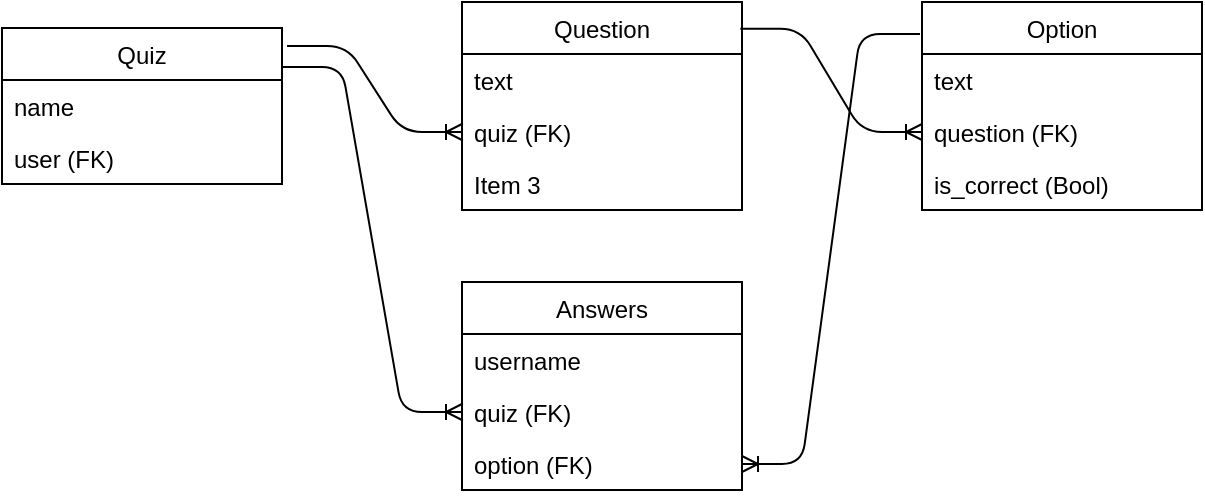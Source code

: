 <mxfile>
    <diagram id="14W1fX8qFY4v0JFQ_AVf" name="Page-1">
        <mxGraphModel dx="1060" dy="459" grid="1" gridSize="10" guides="1" tooltips="1" connect="1" arrows="1" fold="1" page="1" pageScale="1" pageWidth="827" pageHeight="1169" math="0" shadow="0">
            <root>
                <mxCell id="0"/>
                <mxCell id="1" parent="0"/>
                <mxCell id="Go7aTyAXYtlBBo8AcfNS-1" value="Quiz" style="swimlane;fontStyle=0;childLayout=stackLayout;horizontal=1;startSize=26;fillColor=none;horizontalStack=0;resizeParent=1;resizeParentMax=0;resizeLast=0;collapsible=1;marginBottom=0;" parent="1" vertex="1">
                    <mxGeometry x="90" y="53" width="140" height="78" as="geometry"/>
                </mxCell>
                <mxCell id="Go7aTyAXYtlBBo8AcfNS-2" value="name" style="text;strokeColor=none;fillColor=none;align=left;verticalAlign=top;spacingLeft=4;spacingRight=4;overflow=hidden;rotatable=0;points=[[0,0.5],[1,0.5]];portConstraint=eastwest;" parent="Go7aTyAXYtlBBo8AcfNS-1" vertex="1">
                    <mxGeometry y="26" width="140" height="26" as="geometry"/>
                </mxCell>
                <mxCell id="Go7aTyAXYtlBBo8AcfNS-3" value="user (FK)" style="text;strokeColor=none;fillColor=none;align=left;verticalAlign=top;spacingLeft=4;spacingRight=4;overflow=hidden;rotatable=0;points=[[0,0.5],[1,0.5]];portConstraint=eastwest;" parent="Go7aTyAXYtlBBo8AcfNS-1" vertex="1">
                    <mxGeometry y="52" width="140" height="26" as="geometry"/>
                </mxCell>
                <mxCell id="Go7aTyAXYtlBBo8AcfNS-5" value="Question" style="swimlane;fontStyle=0;childLayout=stackLayout;horizontal=1;startSize=26;fillColor=none;horizontalStack=0;resizeParent=1;resizeParentMax=0;resizeLast=0;collapsible=1;marginBottom=0;" parent="1" vertex="1">
                    <mxGeometry x="320" y="40" width="140" height="104" as="geometry"/>
                </mxCell>
                <mxCell id="Go7aTyAXYtlBBo8AcfNS-6" value="text" style="text;strokeColor=none;fillColor=none;align=left;verticalAlign=top;spacingLeft=4;spacingRight=4;overflow=hidden;rotatable=0;points=[[0,0.5],[1,0.5]];portConstraint=eastwest;" parent="Go7aTyAXYtlBBo8AcfNS-5" vertex="1">
                    <mxGeometry y="26" width="140" height="26" as="geometry"/>
                </mxCell>
                <mxCell id="Go7aTyAXYtlBBo8AcfNS-7" value="quiz (FK)" style="text;strokeColor=none;fillColor=none;align=left;verticalAlign=top;spacingLeft=4;spacingRight=4;overflow=hidden;rotatable=0;points=[[0,0.5],[1,0.5]];portConstraint=eastwest;" parent="Go7aTyAXYtlBBo8AcfNS-5" vertex="1">
                    <mxGeometry y="52" width="140" height="26" as="geometry"/>
                </mxCell>
                <mxCell id="Go7aTyAXYtlBBo8AcfNS-8" value="Item 3" style="text;strokeColor=none;fillColor=none;align=left;verticalAlign=top;spacingLeft=4;spacingRight=4;overflow=hidden;rotatable=0;points=[[0,0.5],[1,0.5]];portConstraint=eastwest;" parent="Go7aTyAXYtlBBo8AcfNS-5" vertex="1">
                    <mxGeometry y="78" width="140" height="26" as="geometry"/>
                </mxCell>
                <mxCell id="Go7aTyAXYtlBBo8AcfNS-9" value="" style="edgeStyle=entityRelationEdgeStyle;fontSize=12;html=1;endArrow=ERoneToMany;exitX=1.018;exitY=0.116;exitDx=0;exitDy=0;exitPerimeter=0;" parent="1" source="Go7aTyAXYtlBBo8AcfNS-1" target="Go7aTyAXYtlBBo8AcfNS-7" edge="1">
                    <mxGeometry width="100" height="100" relative="1" as="geometry">
                        <mxPoint x="280" y="313" as="sourcePoint"/>
                        <mxPoint x="380" y="213" as="targetPoint"/>
                    </mxGeometry>
                </mxCell>
                <mxCell id="Go7aTyAXYtlBBo8AcfNS-10" value="Option" style="swimlane;fontStyle=0;childLayout=stackLayout;horizontal=1;startSize=26;fillColor=none;horizontalStack=0;resizeParent=1;resizeParentMax=0;resizeLast=0;collapsible=1;marginBottom=0;" parent="1" vertex="1">
                    <mxGeometry x="550" y="40" width="140" height="104" as="geometry"/>
                </mxCell>
                <mxCell id="Go7aTyAXYtlBBo8AcfNS-11" value="text" style="text;strokeColor=none;fillColor=none;align=left;verticalAlign=top;spacingLeft=4;spacingRight=4;overflow=hidden;rotatable=0;points=[[0,0.5],[1,0.5]];portConstraint=eastwest;" parent="Go7aTyAXYtlBBo8AcfNS-10" vertex="1">
                    <mxGeometry y="26" width="140" height="26" as="geometry"/>
                </mxCell>
                <mxCell id="Go7aTyAXYtlBBo8AcfNS-12" value="question (FK)" style="text;strokeColor=none;fillColor=none;align=left;verticalAlign=top;spacingLeft=4;spacingRight=4;overflow=hidden;rotatable=0;points=[[0,0.5],[1,0.5]];portConstraint=eastwest;" parent="Go7aTyAXYtlBBo8AcfNS-10" vertex="1">
                    <mxGeometry y="52" width="140" height="26" as="geometry"/>
                </mxCell>
                <mxCell id="Go7aTyAXYtlBBo8AcfNS-13" value="is_correct (Bool)" style="text;strokeColor=none;fillColor=none;align=left;verticalAlign=top;spacingLeft=4;spacingRight=4;overflow=hidden;rotatable=0;points=[[0,0.5],[1,0.5]];portConstraint=eastwest;" parent="Go7aTyAXYtlBBo8AcfNS-10" vertex="1">
                    <mxGeometry y="78" width="140" height="26" as="geometry"/>
                </mxCell>
                <mxCell id="Go7aTyAXYtlBBo8AcfNS-14" value="" style="edgeStyle=entityRelationEdgeStyle;fontSize=12;html=1;endArrow=ERoneToMany;exitX=0.994;exitY=0.129;exitDx=0;exitDy=0;exitPerimeter=0;" parent="1" source="Go7aTyAXYtlBBo8AcfNS-5" target="Go7aTyAXYtlBBo8AcfNS-12" edge="1">
                    <mxGeometry width="100" height="100" relative="1" as="geometry">
                        <mxPoint x="242.52" y="72.048" as="sourcePoint"/>
                        <mxPoint x="380" y="118" as="targetPoint"/>
                    </mxGeometry>
                </mxCell>
                <mxCell id="2" value="Answers" style="swimlane;fontStyle=0;childLayout=stackLayout;horizontal=1;startSize=26;fillColor=none;horizontalStack=0;resizeParent=1;resizeParentMax=0;resizeLast=0;collapsible=1;marginBottom=0;" vertex="1" parent="1">
                    <mxGeometry x="320" y="180" width="140" height="104" as="geometry"/>
                </mxCell>
                <mxCell id="3" value="username" style="text;strokeColor=none;fillColor=none;align=left;verticalAlign=top;spacingLeft=4;spacingRight=4;overflow=hidden;rotatable=0;points=[[0,0.5],[1,0.5]];portConstraint=eastwest;" vertex="1" parent="2">
                    <mxGeometry y="26" width="140" height="26" as="geometry"/>
                </mxCell>
                <mxCell id="4" value="quiz (FK)" style="text;strokeColor=none;fillColor=none;align=left;verticalAlign=top;spacingLeft=4;spacingRight=4;overflow=hidden;rotatable=0;points=[[0,0.5],[1,0.5]];portConstraint=eastwest;" vertex="1" parent="2">
                    <mxGeometry y="52" width="140" height="26" as="geometry"/>
                </mxCell>
                <mxCell id="5" value="option (FK)" style="text;strokeColor=none;fillColor=none;align=left;verticalAlign=top;spacingLeft=4;spacingRight=4;overflow=hidden;rotatable=0;points=[[0,0.5],[1,0.5]];portConstraint=eastwest;" vertex="1" parent="2">
                    <mxGeometry y="78" width="140" height="26" as="geometry"/>
                </mxCell>
                <mxCell id="6" value="" style="edgeStyle=entityRelationEdgeStyle;fontSize=12;html=1;endArrow=ERoneToMany;exitX=1;exitY=0.25;exitDx=0;exitDy=0;entryX=0;entryY=0.5;entryDx=0;entryDy=0;" edge="1" parent="1" source="Go7aTyAXYtlBBo8AcfNS-1" target="4">
                    <mxGeometry width="100" height="100" relative="1" as="geometry">
                        <mxPoint x="242.52" y="72.048" as="sourcePoint"/>
                        <mxPoint x="330" y="115" as="targetPoint"/>
                    </mxGeometry>
                </mxCell>
                <mxCell id="7" value="" style="edgeStyle=entityRelationEdgeStyle;fontSize=12;html=1;endArrow=ERoneToMany;exitX=-0.007;exitY=0.154;exitDx=0;exitDy=0;entryX=1;entryY=0.5;entryDx=0;entryDy=0;exitPerimeter=0;" edge="1" parent="1" source="Go7aTyAXYtlBBo8AcfNS-10" target="5">
                    <mxGeometry width="100" height="100" relative="1" as="geometry">
                        <mxPoint x="710" y="70" as="sourcePoint"/>
                        <mxPoint x="752.04" y="225.492" as="targetPoint"/>
                    </mxGeometry>
                </mxCell>
            </root>
        </mxGraphModel>
    </diagram>
</mxfile>